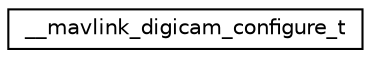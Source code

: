 digraph "Graphical Class Hierarchy"
{
 // INTERACTIVE_SVG=YES
  edge [fontname="Helvetica",fontsize="10",labelfontname="Helvetica",labelfontsize="10"];
  node [fontname="Helvetica",fontsize="10",shape=record];
  rankdir="LR";
  Node1 [label="__mavlink_digicam_configure_t",height=0.2,width=0.4,color="black", fillcolor="white", style="filled",URL="$struct____mavlink__digicam__configure__t.html"];
}
